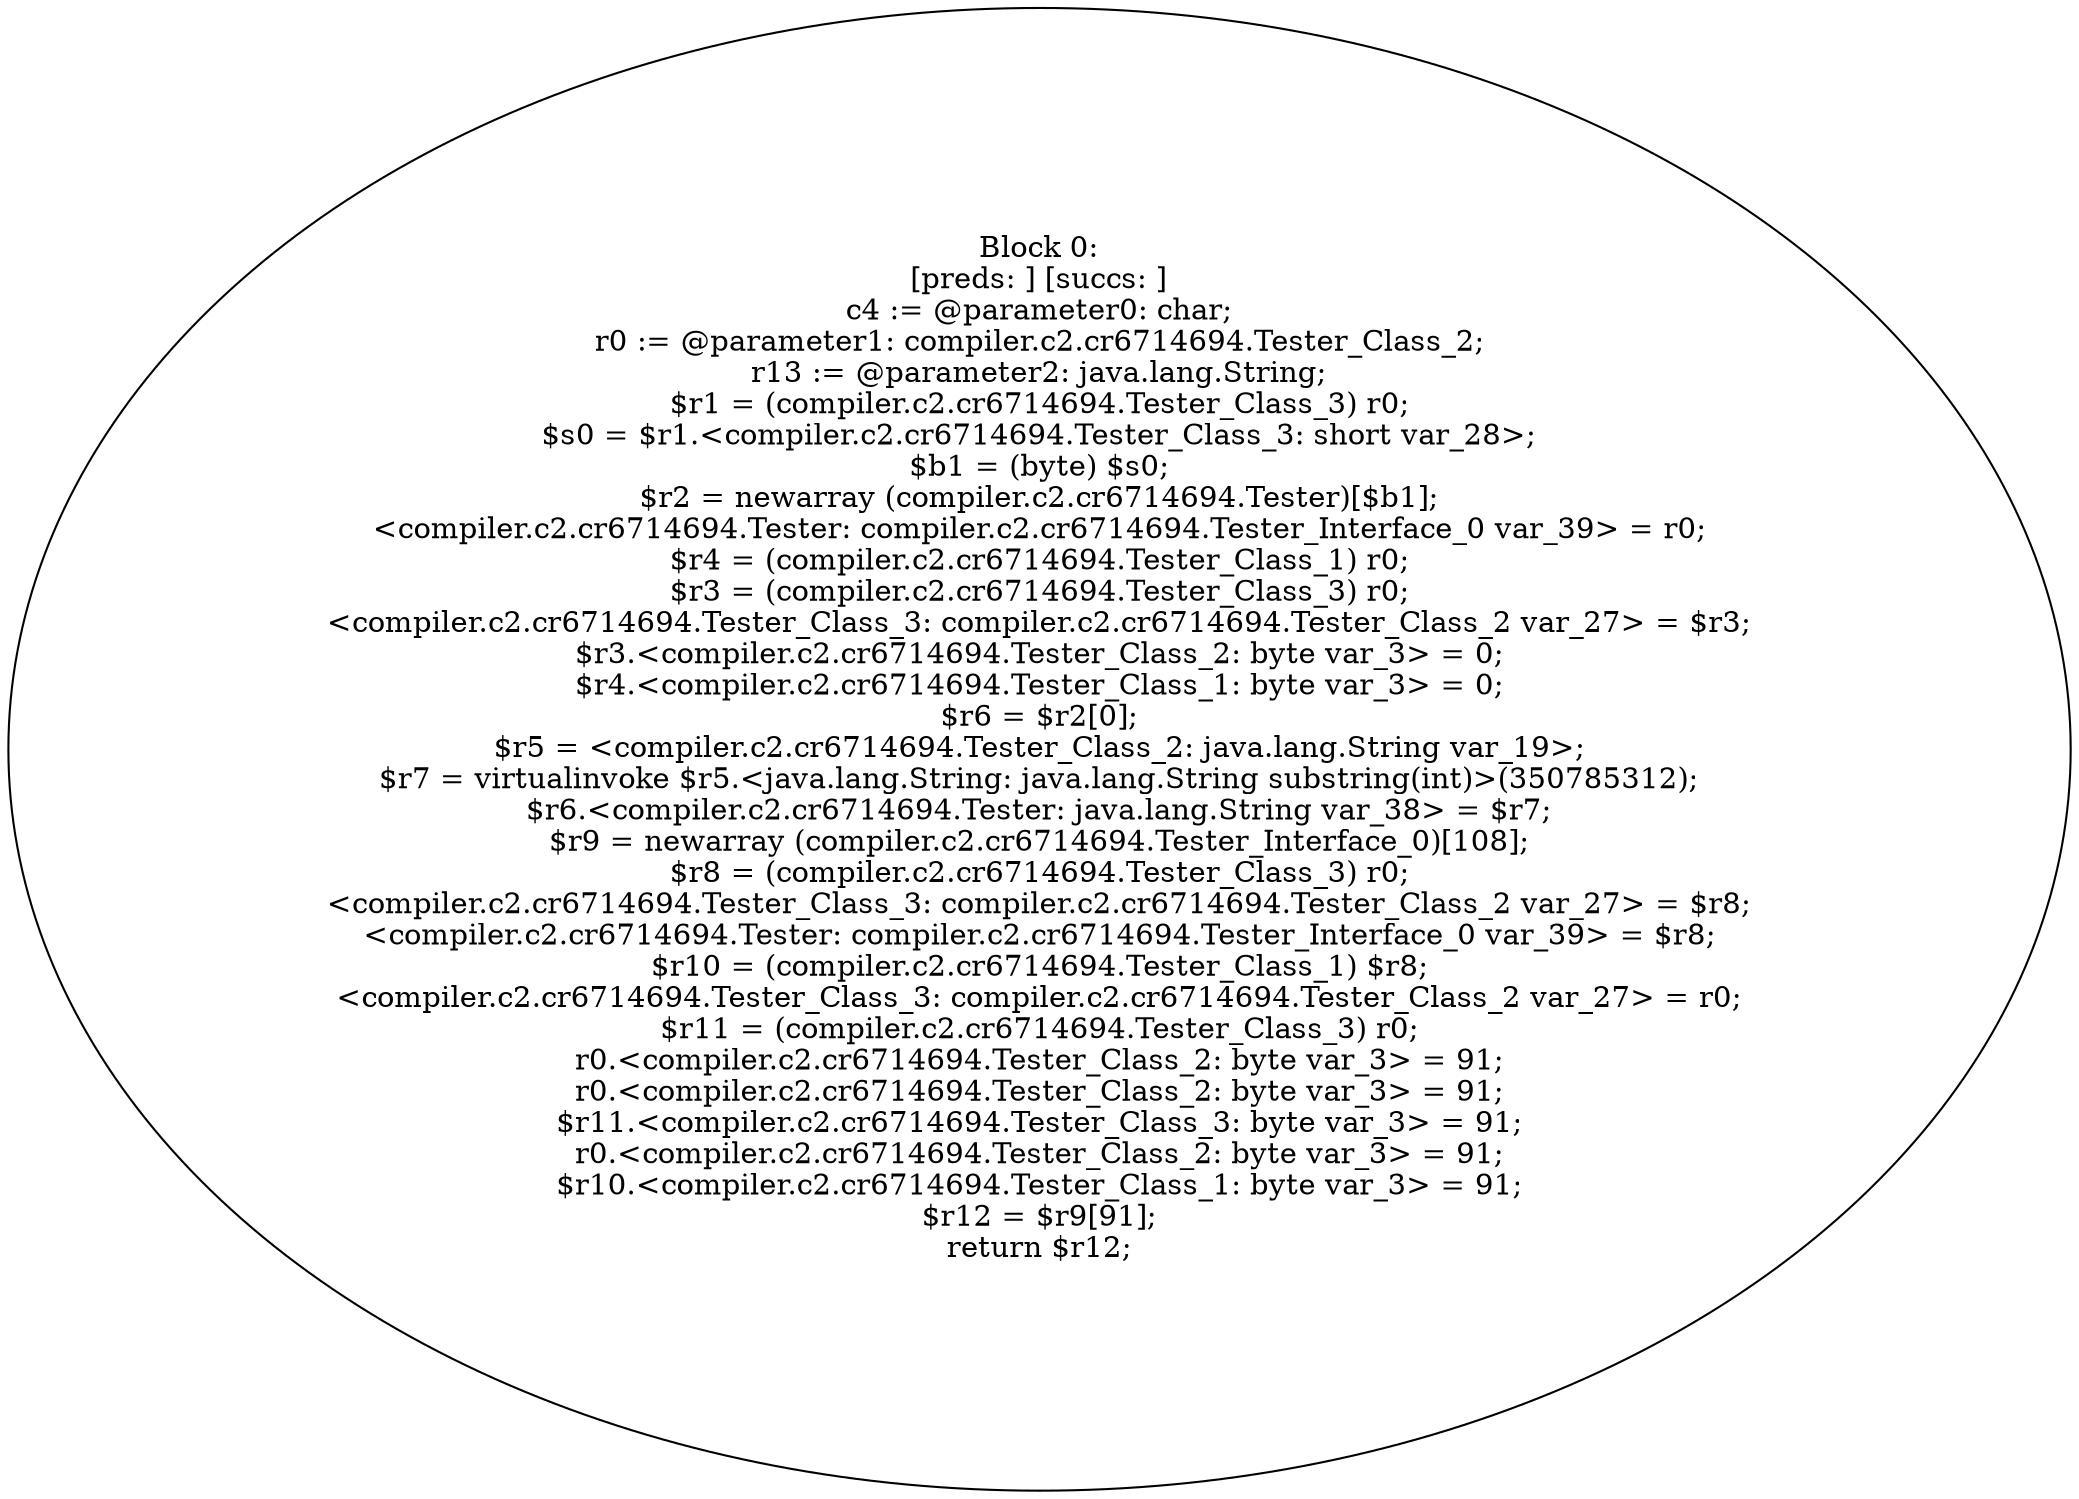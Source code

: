 digraph "unitGraph" {
    "Block 0:
[preds: ] [succs: ]
c4 := @parameter0: char;
r0 := @parameter1: compiler.c2.cr6714694.Tester_Class_2;
r13 := @parameter2: java.lang.String;
$r1 = (compiler.c2.cr6714694.Tester_Class_3) r0;
$s0 = $r1.<compiler.c2.cr6714694.Tester_Class_3: short var_28>;
$b1 = (byte) $s0;
$r2 = newarray (compiler.c2.cr6714694.Tester)[$b1];
<compiler.c2.cr6714694.Tester: compiler.c2.cr6714694.Tester_Interface_0 var_39> = r0;
$r4 = (compiler.c2.cr6714694.Tester_Class_1) r0;
$r3 = (compiler.c2.cr6714694.Tester_Class_3) r0;
<compiler.c2.cr6714694.Tester_Class_3: compiler.c2.cr6714694.Tester_Class_2 var_27> = $r3;
$r3.<compiler.c2.cr6714694.Tester_Class_2: byte var_3> = 0;
$r4.<compiler.c2.cr6714694.Tester_Class_1: byte var_3> = 0;
$r6 = $r2[0];
$r5 = <compiler.c2.cr6714694.Tester_Class_2: java.lang.String var_19>;
$r7 = virtualinvoke $r5.<java.lang.String: java.lang.String substring(int)>(350785312);
$r6.<compiler.c2.cr6714694.Tester: java.lang.String var_38> = $r7;
$r9 = newarray (compiler.c2.cr6714694.Tester_Interface_0)[108];
$r8 = (compiler.c2.cr6714694.Tester_Class_3) r0;
<compiler.c2.cr6714694.Tester_Class_3: compiler.c2.cr6714694.Tester_Class_2 var_27> = $r8;
<compiler.c2.cr6714694.Tester: compiler.c2.cr6714694.Tester_Interface_0 var_39> = $r8;
$r10 = (compiler.c2.cr6714694.Tester_Class_1) $r8;
<compiler.c2.cr6714694.Tester_Class_3: compiler.c2.cr6714694.Tester_Class_2 var_27> = r0;
$r11 = (compiler.c2.cr6714694.Tester_Class_3) r0;
r0.<compiler.c2.cr6714694.Tester_Class_2: byte var_3> = 91;
r0.<compiler.c2.cr6714694.Tester_Class_2: byte var_3> = 91;
$r11.<compiler.c2.cr6714694.Tester_Class_3: byte var_3> = 91;
r0.<compiler.c2.cr6714694.Tester_Class_2: byte var_3> = 91;
$r10.<compiler.c2.cr6714694.Tester_Class_1: byte var_3> = 91;
$r12 = $r9[91];
return $r12;
"
}
